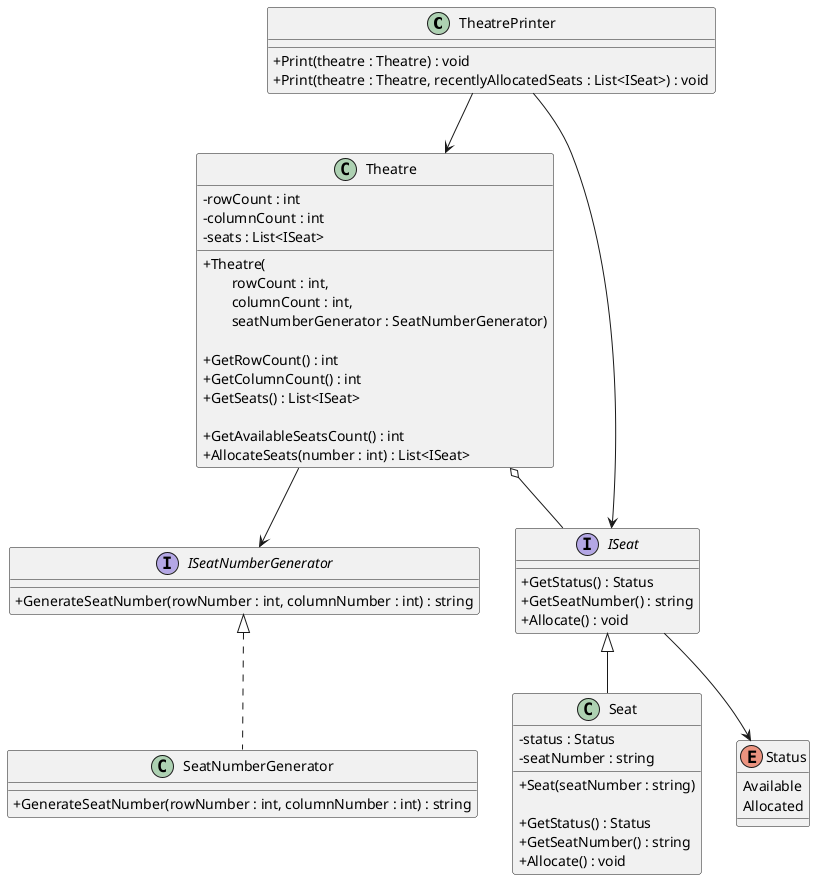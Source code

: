@startuml "cinnamon cinemas"
skinparam ClassAttributeIconSize 0

class TheatrePrinter {
    + Print(theatre : Theatre) : void
    + Print(theatre : Theatre, recentlyAllocatedSeats : List<ISeat>) : void
}

interface ISeatNumberGenerator {
    + GenerateSeatNumber(rowNumber : int, columnNumber : int) : string
}

class SeatNumberGenerator {
    + GenerateSeatNumber(rowNumber : int, columnNumber : int) : string
}

class Theatre {
    - rowCount : int
    - columnCount : int
    - seats : List<ISeat>

    + Theatre(\n\
        rowCount : int, \n\
        columnCount : int, \n\
        seatNumberGenerator : SeatNumberGenerator)

    + GetRowCount() : int
    + GetColumnCount() : int
    + GetSeats() : List<ISeat>

    + GetAvailableSeatsCount() : int
    + AllocateSeats(number : int) : List<ISeat>
}

interface ISeat {
    + GetStatus() : Status
    + GetSeatNumber() : string
    + Allocate() : void
}

class Seat {
    - status : Status
    - seatNumber : string

    + Seat(seatNumber : string)

    + GetStatus() : Status
    + GetSeatNumber() : string
    + Allocate() : void
}

Enum Status {
    Available
    Allocated
}

TheatrePrinter --> Theatre
TheatrePrinter ---> ISeat

Theatre o-- ISeat
Theatre --> ISeatNumberGenerator

ISeatNumberGenerator <|.. SeatNumberGenerator

ISeat --> Status

ISeat <|-- Seat

@enduml